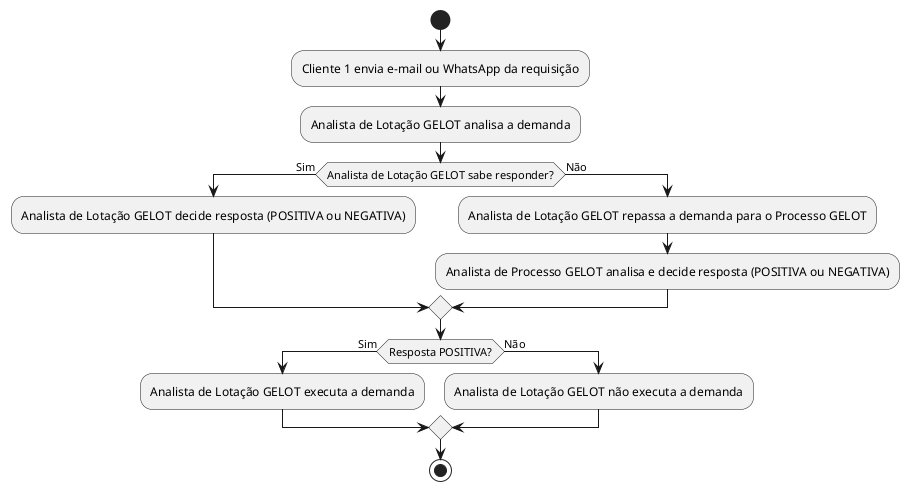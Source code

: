 @startuml
start

:Cliente 1 envia e-mail ou WhatsApp da requisição;
:Analista de Lotação GELOT analisa a demanda;

if (Analista de Lotação GELOT sabe responder?) then (Sim)
    :Analista de Lotação GELOT decide resposta (POSITIVA ou NEGATIVA);
else (Não)
    :Analista de Lotação GELOT repassa a demanda para o Processo GELOT;
    :Analista de Processo GELOT analisa e decide resposta (POSITIVA ou NEGATIVA);
endif

if (Resposta POSITIVA?) then (Sim)
    :Analista de Lotação GELOT executa a demanda;
else (Não)
    :Analista de Lotação GELOT não executa a demanda;
endif

stop
@enduml


